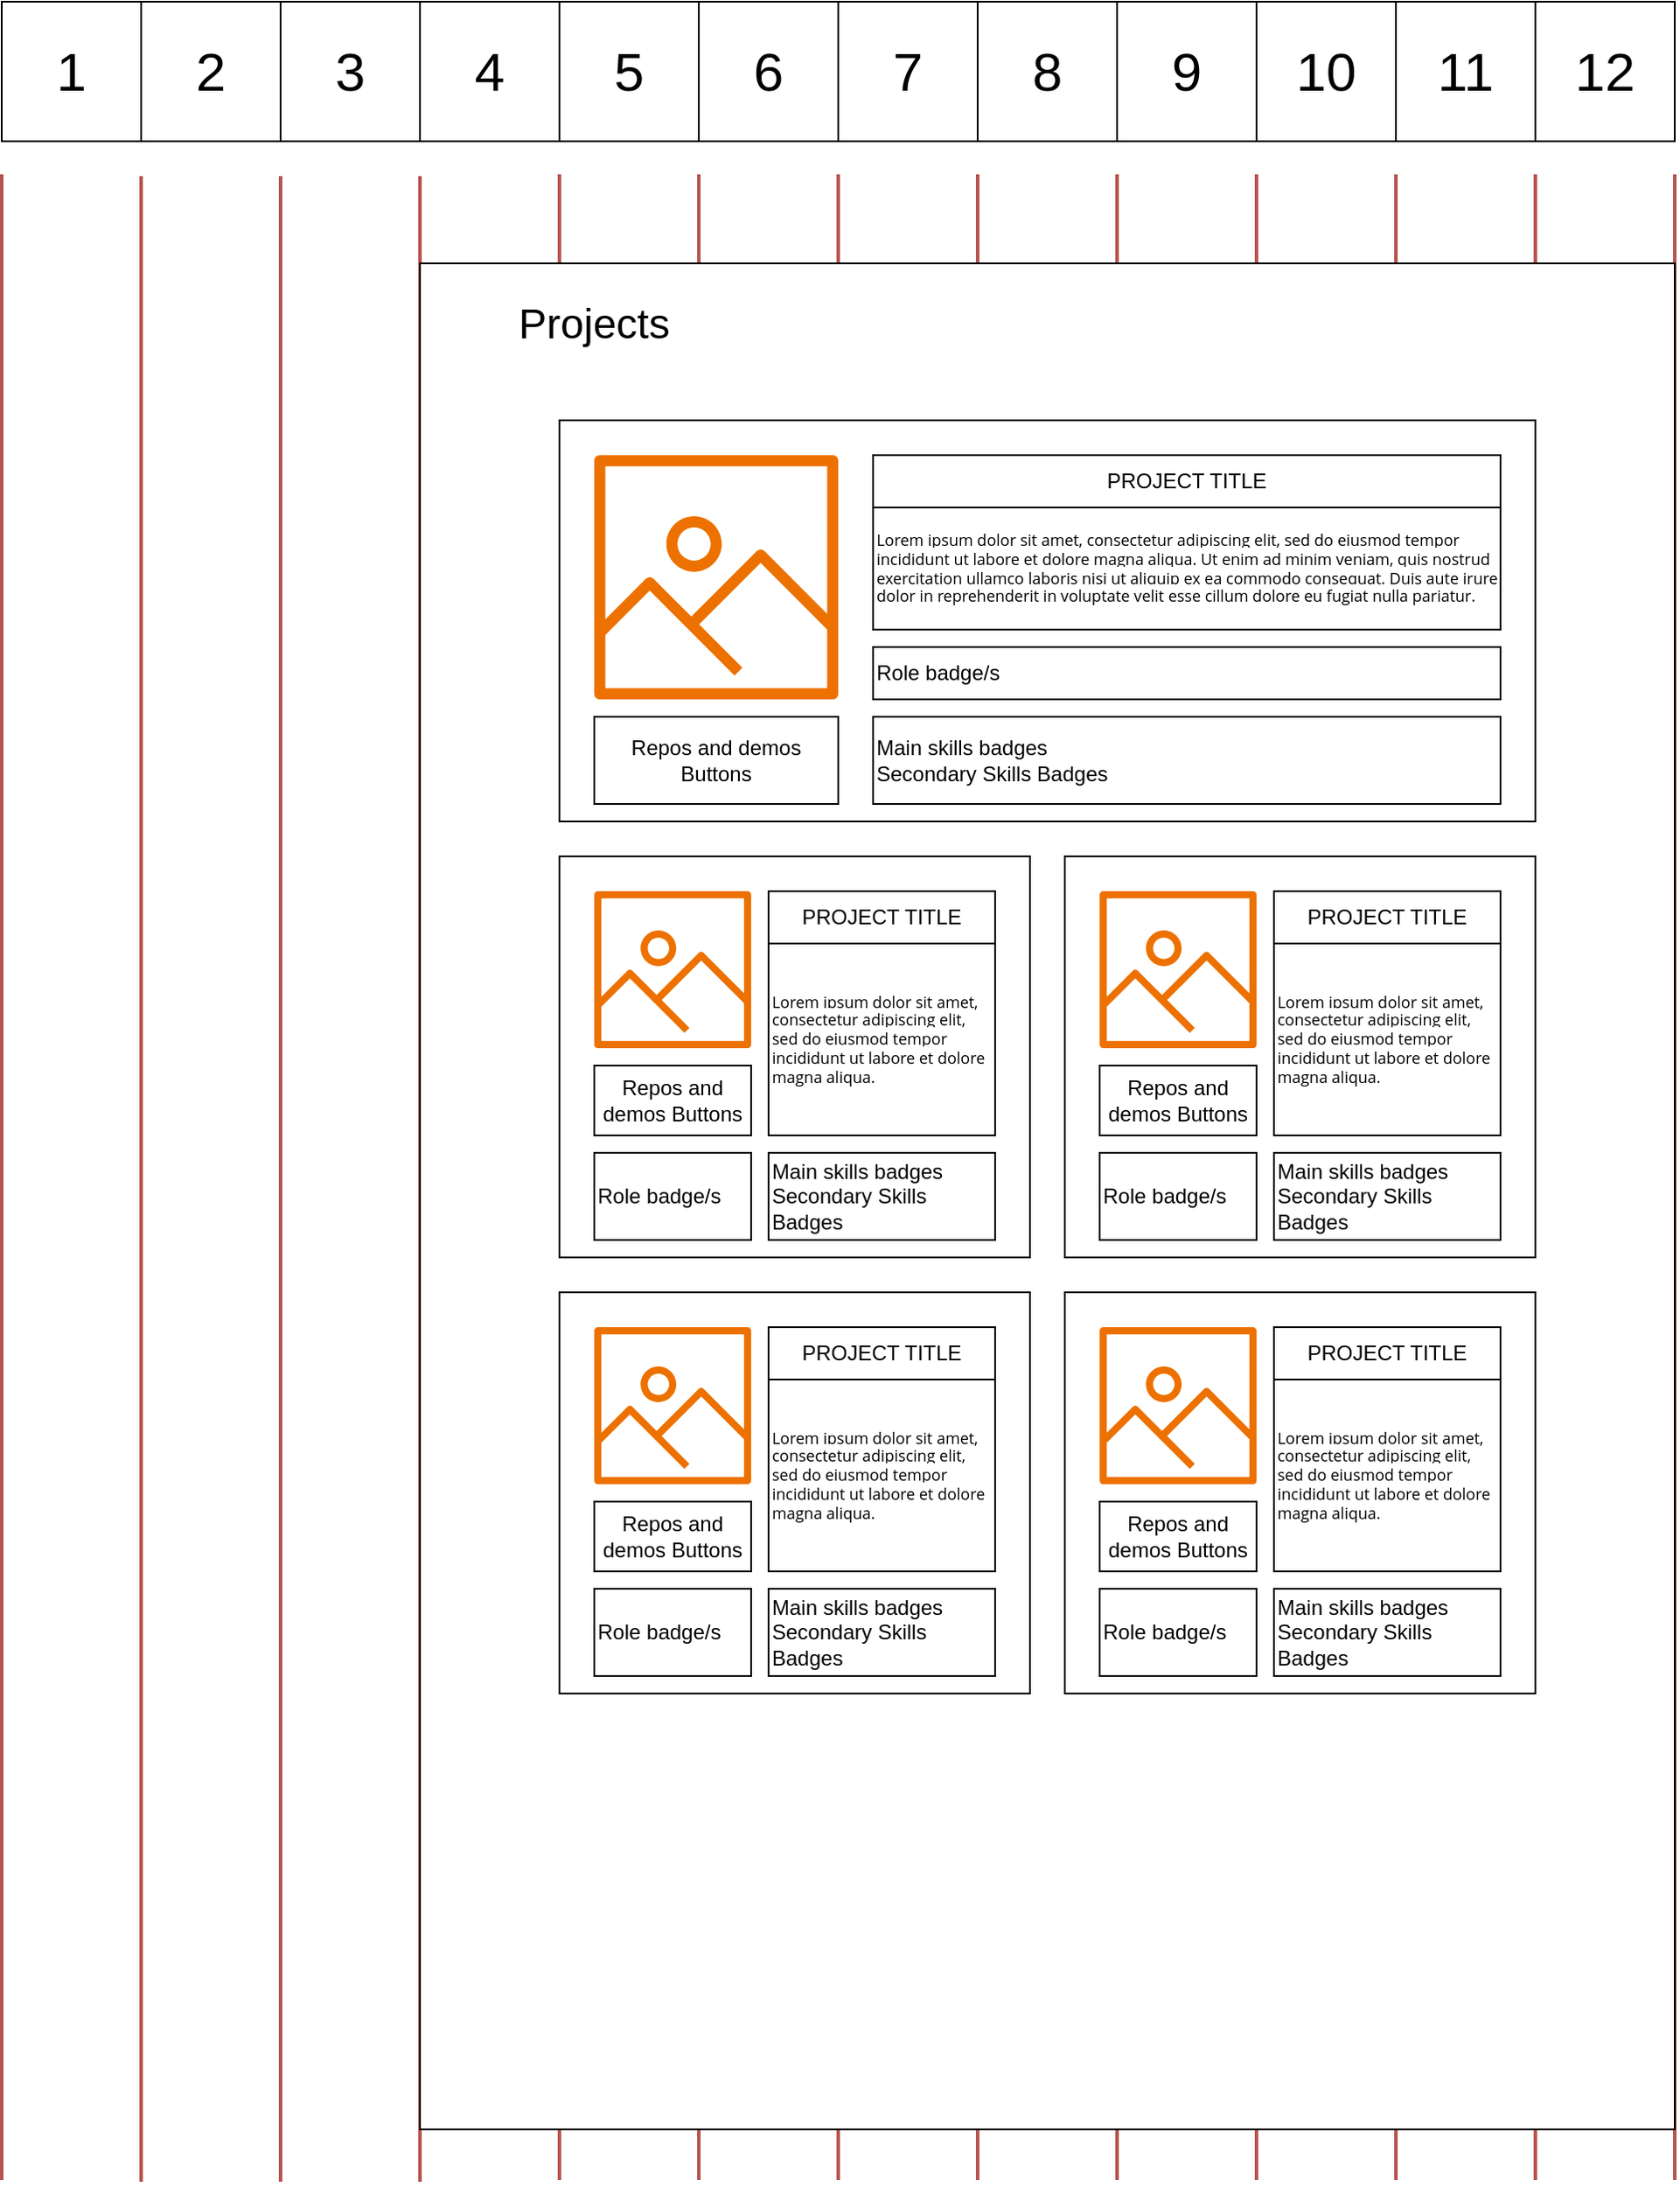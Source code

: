 <mxfile version="27.2.0">
  <diagram name="Página-1" id="ENRQjQ2MEZYB77YcNae1">
    <mxGraphModel dx="2253" dy="1912" grid="1" gridSize="10" guides="1" tooltips="1" connect="1" arrows="1" fold="1" page="1" pageScale="1" pageWidth="827" pageHeight="1169" math="0" shadow="0">
      <root>
        <mxCell id="0" />
        <mxCell id="1" parent="0" />
        <mxCell id="XIWKyDKtCgvxdbFmIk-G-2" value="" style="endArrow=none;html=1;rounded=0;fillColor=#f8cecc;strokeColor=#b85450;strokeWidth=2;" parent="1" edge="1">
          <mxGeometry width="50" height="50" relative="1" as="geometry">
            <mxPoint x="80" y="1170" as="sourcePoint" />
            <mxPoint x="80" y="20" as="targetPoint" />
          </mxGeometry>
        </mxCell>
        <mxCell id="XIWKyDKtCgvxdbFmIk-G-3" value="" style="endArrow=none;html=1;rounded=0;fillColor=#f8cecc;strokeColor=#b85450;strokeWidth=2;" parent="1" edge="1">
          <mxGeometry width="50" height="50" relative="1" as="geometry">
            <mxPoint x="160" y="1170" as="sourcePoint" />
            <mxPoint x="160" y="20" as="targetPoint" />
          </mxGeometry>
        </mxCell>
        <mxCell id="XIWKyDKtCgvxdbFmIk-G-4" value="" style="endArrow=none;html=1;rounded=0;fillColor=#f8cecc;strokeColor=#b85450;strokeWidth=2;" parent="1" edge="1">
          <mxGeometry width="50" height="50" relative="1" as="geometry">
            <mxPoint x="240" y="1170" as="sourcePoint" />
            <mxPoint x="240" y="20" as="targetPoint" />
          </mxGeometry>
        </mxCell>
        <mxCell id="XIWKyDKtCgvxdbFmIk-G-5" value="" style="endArrow=none;html=1;rounded=0;fillColor=#f8cecc;strokeColor=#b85450;strokeWidth=2;" parent="1" edge="1">
          <mxGeometry width="50" height="50" relative="1" as="geometry">
            <mxPoint x="320" y="1169" as="sourcePoint" />
            <mxPoint x="320" y="19" as="targetPoint" />
          </mxGeometry>
        </mxCell>
        <mxCell id="XIWKyDKtCgvxdbFmIk-G-6" value="" style="endArrow=none;html=1;rounded=0;fillColor=#f8cecc;strokeColor=#b85450;strokeWidth=2;" parent="1" edge="1">
          <mxGeometry width="50" height="50" relative="1" as="geometry">
            <mxPoint x="400" y="1169" as="sourcePoint" />
            <mxPoint x="400" y="19" as="targetPoint" />
          </mxGeometry>
        </mxCell>
        <mxCell id="XIWKyDKtCgvxdbFmIk-G-7" value="" style="endArrow=none;html=1;rounded=0;fillColor=#f8cecc;strokeColor=#b85450;strokeWidth=2;" parent="1" edge="1">
          <mxGeometry width="50" height="50" relative="1" as="geometry">
            <mxPoint x="480" y="1169" as="sourcePoint" />
            <mxPoint x="480" y="19" as="targetPoint" />
          </mxGeometry>
        </mxCell>
        <mxCell id="XIWKyDKtCgvxdbFmIk-G-8" value="" style="endArrow=none;html=1;rounded=0;fillColor=#f8cecc;strokeColor=#b85450;strokeWidth=2;" parent="1" edge="1">
          <mxGeometry width="50" height="50" relative="1" as="geometry">
            <mxPoint x="560" y="1169" as="sourcePoint" />
            <mxPoint x="560" y="19" as="targetPoint" />
          </mxGeometry>
        </mxCell>
        <mxCell id="XIWKyDKtCgvxdbFmIk-G-9" value="" style="endArrow=none;html=1;rounded=0;fillColor=#f8cecc;strokeColor=#b85450;strokeWidth=2;" parent="1" edge="1">
          <mxGeometry width="50" height="50" relative="1" as="geometry">
            <mxPoint x="640" y="1169" as="sourcePoint" />
            <mxPoint x="640" y="19" as="targetPoint" />
          </mxGeometry>
        </mxCell>
        <mxCell id="XIWKyDKtCgvxdbFmIk-G-10" value="" style="endArrow=none;html=1;rounded=0;fillColor=#f8cecc;strokeColor=#b85450;strokeWidth=2;" parent="1" edge="1">
          <mxGeometry width="50" height="50" relative="1" as="geometry">
            <mxPoint x="800" y="1169" as="sourcePoint" />
            <mxPoint x="800" y="19" as="targetPoint" />
          </mxGeometry>
        </mxCell>
        <mxCell id="XIWKyDKtCgvxdbFmIk-G-11" value="" style="endArrow=none;html=1;rounded=0;fillColor=#f8cecc;strokeColor=#b85450;strokeWidth=2;" parent="1" edge="1">
          <mxGeometry width="50" height="50" relative="1" as="geometry">
            <mxPoint x="720" y="1169" as="sourcePoint" />
            <mxPoint x="720" y="19" as="targetPoint" />
          </mxGeometry>
        </mxCell>
        <mxCell id="XIWKyDKtCgvxdbFmIk-G-12" value="" style="endArrow=none;html=1;rounded=0;fillColor=#f8cecc;strokeColor=#b85450;strokeWidth=2;" parent="1" edge="1">
          <mxGeometry width="50" height="50" relative="1" as="geometry">
            <mxPoint x="880" y="1169" as="sourcePoint" />
            <mxPoint x="880" y="19" as="targetPoint" />
          </mxGeometry>
        </mxCell>
        <mxCell id="XIWKyDKtCgvxdbFmIk-G-13" value="" style="endArrow=none;html=1;rounded=0;fillColor=#f8cecc;strokeColor=#b85450;strokeWidth=2;" parent="1" edge="1">
          <mxGeometry width="50" height="50" relative="1" as="geometry">
            <mxPoint x="960" y="1169" as="sourcePoint" />
            <mxPoint x="960" y="19" as="targetPoint" />
          </mxGeometry>
        </mxCell>
        <mxCell id="XIWKyDKtCgvxdbFmIk-G-14" value="" style="endArrow=none;html=1;rounded=0;fillColor=#f8cecc;strokeColor=#b85450;strokeWidth=2;" parent="1" edge="1">
          <mxGeometry width="50" height="50" relative="1" as="geometry">
            <mxPoint y="1169" as="sourcePoint" />
            <mxPoint y="19" as="targetPoint" />
          </mxGeometry>
        </mxCell>
        <mxCell id="XIWKyDKtCgvxdbFmIk-G-15" value="1" style="whiteSpace=wrap;html=1;aspect=fixed;fontSize=31;" parent="1" vertex="1">
          <mxGeometry y="-80" width="80" height="80" as="geometry" />
        </mxCell>
        <mxCell id="XIWKyDKtCgvxdbFmIk-G-16" value="2" style="whiteSpace=wrap;html=1;aspect=fixed;fontSize=31;" parent="1" vertex="1">
          <mxGeometry x="80" y="-80" width="80" height="80" as="geometry" />
        </mxCell>
        <mxCell id="XIWKyDKtCgvxdbFmIk-G-17" value="3" style="whiteSpace=wrap;html=1;aspect=fixed;fontSize=31;" parent="1" vertex="1">
          <mxGeometry x="160" y="-80" width="80" height="80" as="geometry" />
        </mxCell>
        <mxCell id="XIWKyDKtCgvxdbFmIk-G-18" value="1" style="whiteSpace=wrap;html=1;aspect=fixed;fontSize=31;" parent="1" vertex="1">
          <mxGeometry x="240" y="-80" width="80" height="80" as="geometry" />
        </mxCell>
        <mxCell id="XIWKyDKtCgvxdbFmIk-G-19" value="4" style="whiteSpace=wrap;html=1;aspect=fixed;fontSize=31;" parent="1" vertex="1">
          <mxGeometry x="240" y="-80" width="80" height="80" as="geometry" />
        </mxCell>
        <mxCell id="XIWKyDKtCgvxdbFmIk-G-20" value="1" style="whiteSpace=wrap;html=1;aspect=fixed;fontSize=31;" parent="1" vertex="1">
          <mxGeometry x="320" y="-80" width="80" height="80" as="geometry" />
        </mxCell>
        <mxCell id="XIWKyDKtCgvxdbFmIk-G-21" value="5" style="whiteSpace=wrap;html=1;aspect=fixed;fontSize=31;" parent="1" vertex="1">
          <mxGeometry x="320" y="-80" width="80" height="80" as="geometry" />
        </mxCell>
        <mxCell id="XIWKyDKtCgvxdbFmIk-G-22" value="1" style="whiteSpace=wrap;html=1;aspect=fixed;fontSize=31;" parent="1" vertex="1">
          <mxGeometry x="400" y="-80" width="80" height="80" as="geometry" />
        </mxCell>
        <mxCell id="XIWKyDKtCgvxdbFmIk-G-23" value="6" style="whiteSpace=wrap;html=1;aspect=fixed;fontSize=31;" parent="1" vertex="1">
          <mxGeometry x="400" y="-80" width="80" height="80" as="geometry" />
        </mxCell>
        <mxCell id="XIWKyDKtCgvxdbFmIk-G-24" value="1" style="whiteSpace=wrap;html=1;aspect=fixed;fontSize=31;" parent="1" vertex="1">
          <mxGeometry x="480" y="-80" width="80" height="80" as="geometry" />
        </mxCell>
        <mxCell id="XIWKyDKtCgvxdbFmIk-G-25" value="7" style="whiteSpace=wrap;html=1;aspect=fixed;fontSize=31;" parent="1" vertex="1">
          <mxGeometry x="480" y="-80" width="80" height="80" as="geometry" />
        </mxCell>
        <mxCell id="XIWKyDKtCgvxdbFmIk-G-26" value="8" style="whiteSpace=wrap;html=1;aspect=fixed;fontSize=31;" parent="1" vertex="1">
          <mxGeometry x="560" y="-80" width="80" height="80" as="geometry" />
        </mxCell>
        <mxCell id="XIWKyDKtCgvxdbFmIk-G-27" value="12" style="whiteSpace=wrap;html=1;aspect=fixed;fontSize=31;" parent="1" vertex="1">
          <mxGeometry x="880" y="-80" width="80" height="80" as="geometry" />
        </mxCell>
        <mxCell id="XIWKyDKtCgvxdbFmIk-G-28" value="9" style="whiteSpace=wrap;html=1;aspect=fixed;fontSize=31;" parent="1" vertex="1">
          <mxGeometry x="640" y="-80" width="80" height="80" as="geometry" />
        </mxCell>
        <mxCell id="XIWKyDKtCgvxdbFmIk-G-29" value="11" style="whiteSpace=wrap;html=1;aspect=fixed;fontSize=31;" parent="1" vertex="1">
          <mxGeometry x="800" y="-80" width="80" height="80" as="geometry" />
        </mxCell>
        <mxCell id="XIWKyDKtCgvxdbFmIk-G-30" value="10" style="whiteSpace=wrap;html=1;aspect=fixed;fontSize=31;" parent="1" vertex="1">
          <mxGeometry x="720" y="-80" width="80" height="80" as="geometry" />
        </mxCell>
        <mxCell id="3k1eIwczihZMJi6EnhSV-4" value="" style="rounded=0;whiteSpace=wrap;html=1;" vertex="1" parent="1">
          <mxGeometry x="240" y="70" width="720" height="1070" as="geometry" />
        </mxCell>
        <mxCell id="3k1eIwczihZMJi6EnhSV-5" value="" style="rounded=0;whiteSpace=wrap;html=1;" vertex="1" parent="1">
          <mxGeometry x="320" y="160" width="560" height="230" as="geometry" />
        </mxCell>
        <mxCell id="3k1eIwczihZMJi6EnhSV-6" value="Projects" style="text;html=1;align=center;verticalAlign=middle;whiteSpace=wrap;rounded=0;fontSize=24;" vertex="1" parent="1">
          <mxGeometry x="290" y="90" width="100" height="30" as="geometry" />
        </mxCell>
        <mxCell id="3k1eIwczihZMJi6EnhSV-7" value="" style="sketch=0;outlineConnect=0;fontColor=#232F3E;gradientColor=none;fillColor=#ED7100;strokeColor=none;dashed=0;verticalLabelPosition=bottom;verticalAlign=top;align=center;html=1;fontSize=12;fontStyle=0;aspect=fixed;pointerEvents=1;shape=mxgraph.aws4.container_registry_image;" vertex="1" parent="1">
          <mxGeometry x="340" y="180" width="140" height="140" as="geometry" />
        </mxCell>
        <mxCell id="3k1eIwczihZMJi6EnhSV-8" value="Main skills badges&lt;div&gt;Secondary Skills Badges&lt;/div&gt;" style="rounded=0;whiteSpace=wrap;html=1;align=left;" vertex="1" parent="1">
          <mxGeometry x="500" y="330" width="360" height="50" as="geometry" />
        </mxCell>
        <mxCell id="3k1eIwczihZMJi6EnhSV-9" value="PROJECT TITLE" style="rounded=0;whiteSpace=wrap;html=1;" vertex="1" parent="1">
          <mxGeometry x="500" y="180" width="360" height="30" as="geometry" />
        </mxCell>
        <mxCell id="3k1eIwczihZMJi6EnhSV-10" value="&lt;br&gt;&lt;span style=&quot;color: rgb(0, 0, 0); font-family: &amp;quot;Open Sans&amp;quot;, Arial, sans-serif; font-style: normal; font-variant-ligatures: normal; font-variant-caps: normal; font-weight: 400; letter-spacing: normal; orphans: 2; text-align: justify; text-indent: 0px; text-transform: none; widows: 2; word-spacing: 0px; -webkit-text-stroke-width: 0px; white-space: normal; background-color: rgb(255, 255, 255); text-decoration-thickness: initial; text-decoration-style: initial; text-decoration-color: initial; float: none; display: inline !important;&quot;&gt;Lorem ipsum dolor sit amet, consectetur adipiscing elit, sed do eiusmod tempor incididunt ut labore et dolore magna aliqua. Ut enim ad minim veniam, quis nostrud exercitation ullamco laboris nisi ut aliquip ex ea commodo consequat. Duis aute irure dolor in reprehenderit in voluptate velit esse cillum dolore eu fugiat nulla pariatur.&amp;nbsp;&lt;/span&gt;&lt;div&gt;&lt;br&gt;&lt;/div&gt;" style="rounded=0;whiteSpace=wrap;html=1;align=left;fontSize=9;" vertex="1" parent="1">
          <mxGeometry x="500" y="210" width="360" height="70" as="geometry" />
        </mxCell>
        <mxCell id="3k1eIwczihZMJi6EnhSV-11" value="Role badge/s" style="rounded=0;whiteSpace=wrap;html=1;align=left;" vertex="1" parent="1">
          <mxGeometry x="500" y="290" width="360" height="30" as="geometry" />
        </mxCell>
        <mxCell id="3k1eIwczihZMJi6EnhSV-12" value="Repos and demos Buttons" style="rounded=0;whiteSpace=wrap;html=1;" vertex="1" parent="1">
          <mxGeometry x="340" y="330" width="140" height="50" as="geometry" />
        </mxCell>
        <mxCell id="3k1eIwczihZMJi6EnhSV-13" value="" style="rounded=0;whiteSpace=wrap;html=1;" vertex="1" parent="1">
          <mxGeometry x="320" y="410" width="270" height="230" as="geometry" />
        </mxCell>
        <mxCell id="3k1eIwczihZMJi6EnhSV-15" value="" style="sketch=0;outlineConnect=0;fontColor=#232F3E;gradientColor=none;fillColor=#ED7100;strokeColor=none;dashed=0;verticalLabelPosition=bottom;verticalAlign=top;align=center;html=1;fontSize=12;fontStyle=0;aspect=fixed;pointerEvents=1;shape=mxgraph.aws4.container_registry_image;" vertex="1" parent="1">
          <mxGeometry x="340" y="430" width="90" height="90" as="geometry" />
        </mxCell>
        <mxCell id="3k1eIwczihZMJi6EnhSV-16" value="PROJECT TITLE" style="rounded=0;whiteSpace=wrap;html=1;" vertex="1" parent="1">
          <mxGeometry x="440" y="430" width="130" height="30" as="geometry" />
        </mxCell>
        <mxCell id="3k1eIwczihZMJi6EnhSV-17" value="&lt;br&gt;&lt;span style=&quot;color: rgb(0, 0, 0); font-family: &amp;quot;Open Sans&amp;quot;, Arial, sans-serif; font-style: normal; font-variant-ligatures: normal; font-variant-caps: normal; font-weight: 400; letter-spacing: normal; orphans: 2; text-align: justify; text-indent: 0px; text-transform: none; widows: 2; word-spacing: 0px; -webkit-text-stroke-width: 0px; white-space: normal; background-color: rgb(255, 255, 255); text-decoration-thickness: initial; text-decoration-style: initial; text-decoration-color: initial; float: none; display: inline !important;&quot;&gt;Lorem ipsum dolor sit amet, consectetur adipiscing elit, sed do eiusmod tempor incididunt ut labore et dolore magna aliqua.&amp;nbsp;&lt;/span&gt;&lt;div&gt;&lt;br&gt;&lt;/div&gt;" style="rounded=0;whiteSpace=wrap;html=1;align=left;fontSize=9;" vertex="1" parent="1">
          <mxGeometry x="440" y="460" width="130" height="110" as="geometry" />
        </mxCell>
        <mxCell id="3k1eIwczihZMJi6EnhSV-18" value="Repos and demos Buttons" style="rounded=0;whiteSpace=wrap;html=1;" vertex="1" parent="1">
          <mxGeometry x="340" y="530" width="90" height="40" as="geometry" />
        </mxCell>
        <mxCell id="3k1eIwczihZMJi6EnhSV-19" value="Role badge/s" style="rounded=0;whiteSpace=wrap;html=1;align=left;" vertex="1" parent="1">
          <mxGeometry x="340" y="580" width="90" height="50" as="geometry" />
        </mxCell>
        <mxCell id="3k1eIwczihZMJi6EnhSV-20" value="Main skills badges&lt;div&gt;Secondary Skills Badges&lt;/div&gt;" style="rounded=0;whiteSpace=wrap;html=1;align=left;" vertex="1" parent="1">
          <mxGeometry x="440" y="580" width="130" height="50" as="geometry" />
        </mxCell>
        <mxCell id="3k1eIwczihZMJi6EnhSV-21" value="" style="rounded=0;whiteSpace=wrap;html=1;" vertex="1" parent="1">
          <mxGeometry x="610" y="410" width="270" height="230" as="geometry" />
        </mxCell>
        <mxCell id="3k1eIwczihZMJi6EnhSV-22" value="" style="sketch=0;outlineConnect=0;fontColor=#232F3E;gradientColor=none;fillColor=#ED7100;strokeColor=none;dashed=0;verticalLabelPosition=bottom;verticalAlign=top;align=center;html=1;fontSize=12;fontStyle=0;aspect=fixed;pointerEvents=1;shape=mxgraph.aws4.container_registry_image;" vertex="1" parent="1">
          <mxGeometry x="630" y="430" width="90" height="90" as="geometry" />
        </mxCell>
        <mxCell id="3k1eIwczihZMJi6EnhSV-23" value="PROJECT TITLE" style="rounded=0;whiteSpace=wrap;html=1;" vertex="1" parent="1">
          <mxGeometry x="730" y="430" width="130" height="30" as="geometry" />
        </mxCell>
        <mxCell id="3k1eIwczihZMJi6EnhSV-24" value="&lt;br&gt;&lt;span style=&quot;color: rgb(0, 0, 0); font-family: &amp;quot;Open Sans&amp;quot;, Arial, sans-serif; font-style: normal; font-variant-ligatures: normal; font-variant-caps: normal; font-weight: 400; letter-spacing: normal; orphans: 2; text-align: justify; text-indent: 0px; text-transform: none; widows: 2; word-spacing: 0px; -webkit-text-stroke-width: 0px; white-space: normal; background-color: rgb(255, 255, 255); text-decoration-thickness: initial; text-decoration-style: initial; text-decoration-color: initial; float: none; display: inline !important;&quot;&gt;Lorem ipsum dolor sit amet, consectetur adipiscing elit, sed do eiusmod tempor incididunt ut labore et dolore magna aliqua.&amp;nbsp;&lt;/span&gt;&lt;div&gt;&lt;br&gt;&lt;/div&gt;" style="rounded=0;whiteSpace=wrap;html=1;align=left;fontSize=9;" vertex="1" parent="1">
          <mxGeometry x="730" y="460" width="130" height="110" as="geometry" />
        </mxCell>
        <mxCell id="3k1eIwczihZMJi6EnhSV-25" value="Repos and demos Buttons" style="rounded=0;whiteSpace=wrap;html=1;" vertex="1" parent="1">
          <mxGeometry x="630" y="530" width="90" height="40" as="geometry" />
        </mxCell>
        <mxCell id="3k1eIwczihZMJi6EnhSV-26" value="Role badge/s" style="rounded=0;whiteSpace=wrap;html=1;align=left;" vertex="1" parent="1">
          <mxGeometry x="630" y="580" width="90" height="50" as="geometry" />
        </mxCell>
        <mxCell id="3k1eIwczihZMJi6EnhSV-27" value="Main skills badges&lt;div&gt;Secondary Skills Badges&lt;/div&gt;" style="rounded=0;whiteSpace=wrap;html=1;align=left;" vertex="1" parent="1">
          <mxGeometry x="730" y="580" width="130" height="50" as="geometry" />
        </mxCell>
        <mxCell id="3k1eIwczihZMJi6EnhSV-28" value="" style="rounded=0;whiteSpace=wrap;html=1;" vertex="1" parent="1">
          <mxGeometry x="320" y="660" width="270" height="230" as="geometry" />
        </mxCell>
        <mxCell id="3k1eIwczihZMJi6EnhSV-29" value="" style="sketch=0;outlineConnect=0;fontColor=#232F3E;gradientColor=none;fillColor=#ED7100;strokeColor=none;dashed=0;verticalLabelPosition=bottom;verticalAlign=top;align=center;html=1;fontSize=12;fontStyle=0;aspect=fixed;pointerEvents=1;shape=mxgraph.aws4.container_registry_image;" vertex="1" parent="1">
          <mxGeometry x="340" y="680" width="90" height="90" as="geometry" />
        </mxCell>
        <mxCell id="3k1eIwczihZMJi6EnhSV-30" value="PROJECT TITLE" style="rounded=0;whiteSpace=wrap;html=1;" vertex="1" parent="1">
          <mxGeometry x="440" y="680" width="130" height="30" as="geometry" />
        </mxCell>
        <mxCell id="3k1eIwczihZMJi6EnhSV-31" value="&lt;br&gt;&lt;span style=&quot;color: rgb(0, 0, 0); font-family: &amp;quot;Open Sans&amp;quot;, Arial, sans-serif; font-style: normal; font-variant-ligatures: normal; font-variant-caps: normal; font-weight: 400; letter-spacing: normal; orphans: 2; text-align: justify; text-indent: 0px; text-transform: none; widows: 2; word-spacing: 0px; -webkit-text-stroke-width: 0px; white-space: normal; background-color: rgb(255, 255, 255); text-decoration-thickness: initial; text-decoration-style: initial; text-decoration-color: initial; float: none; display: inline !important;&quot;&gt;Lorem ipsum dolor sit amet, consectetur adipiscing elit, sed do eiusmod tempor incididunt ut labore et dolore magna aliqua.&amp;nbsp;&lt;/span&gt;&lt;div&gt;&lt;br&gt;&lt;/div&gt;" style="rounded=0;whiteSpace=wrap;html=1;align=left;fontSize=9;" vertex="1" parent="1">
          <mxGeometry x="440" y="710" width="130" height="110" as="geometry" />
        </mxCell>
        <mxCell id="3k1eIwczihZMJi6EnhSV-32" value="Repos and demos Buttons" style="rounded=0;whiteSpace=wrap;html=1;" vertex="1" parent="1">
          <mxGeometry x="340" y="780" width="90" height="40" as="geometry" />
        </mxCell>
        <mxCell id="3k1eIwczihZMJi6EnhSV-33" value="Role badge/s" style="rounded=0;whiteSpace=wrap;html=1;align=left;" vertex="1" parent="1">
          <mxGeometry x="340" y="830" width="90" height="50" as="geometry" />
        </mxCell>
        <mxCell id="3k1eIwczihZMJi6EnhSV-34" value="Main skills badges&lt;div&gt;Secondary Skills Badges&lt;/div&gt;" style="rounded=0;whiteSpace=wrap;html=1;align=left;" vertex="1" parent="1">
          <mxGeometry x="440" y="830" width="130" height="50" as="geometry" />
        </mxCell>
        <mxCell id="3k1eIwczihZMJi6EnhSV-35" value="" style="rounded=0;whiteSpace=wrap;html=1;" vertex="1" parent="1">
          <mxGeometry x="610" y="660" width="270" height="230" as="geometry" />
        </mxCell>
        <mxCell id="3k1eIwczihZMJi6EnhSV-36" value="" style="sketch=0;outlineConnect=0;fontColor=#232F3E;gradientColor=none;fillColor=#ED7100;strokeColor=none;dashed=0;verticalLabelPosition=bottom;verticalAlign=top;align=center;html=1;fontSize=12;fontStyle=0;aspect=fixed;pointerEvents=1;shape=mxgraph.aws4.container_registry_image;" vertex="1" parent="1">
          <mxGeometry x="630" y="680" width="90" height="90" as="geometry" />
        </mxCell>
        <mxCell id="3k1eIwczihZMJi6EnhSV-37" value="PROJECT TITLE" style="rounded=0;whiteSpace=wrap;html=1;" vertex="1" parent="1">
          <mxGeometry x="730" y="680" width="130" height="30" as="geometry" />
        </mxCell>
        <mxCell id="3k1eIwczihZMJi6EnhSV-38" value="&lt;br&gt;&lt;span style=&quot;color: rgb(0, 0, 0); font-family: &amp;quot;Open Sans&amp;quot;, Arial, sans-serif; font-style: normal; font-variant-ligatures: normal; font-variant-caps: normal; font-weight: 400; letter-spacing: normal; orphans: 2; text-align: justify; text-indent: 0px; text-transform: none; widows: 2; word-spacing: 0px; -webkit-text-stroke-width: 0px; white-space: normal; background-color: rgb(255, 255, 255); text-decoration-thickness: initial; text-decoration-style: initial; text-decoration-color: initial; float: none; display: inline !important;&quot;&gt;Lorem ipsum dolor sit amet, consectetur adipiscing elit, sed do eiusmod tempor incididunt ut labore et dolore magna aliqua.&amp;nbsp;&lt;/span&gt;&lt;div&gt;&lt;br&gt;&lt;/div&gt;" style="rounded=0;whiteSpace=wrap;html=1;align=left;fontSize=9;" vertex="1" parent="1">
          <mxGeometry x="730" y="710" width="130" height="110" as="geometry" />
        </mxCell>
        <mxCell id="3k1eIwczihZMJi6EnhSV-39" value="Repos and demos Buttons" style="rounded=0;whiteSpace=wrap;html=1;" vertex="1" parent="1">
          <mxGeometry x="630" y="780" width="90" height="40" as="geometry" />
        </mxCell>
        <mxCell id="3k1eIwczihZMJi6EnhSV-40" value="Role badge/s" style="rounded=0;whiteSpace=wrap;html=1;align=left;" vertex="1" parent="1">
          <mxGeometry x="630" y="830" width="90" height="50" as="geometry" />
        </mxCell>
        <mxCell id="3k1eIwczihZMJi6EnhSV-41" value="Main skills badges&lt;div&gt;Secondary Skills Badges&lt;/div&gt;" style="rounded=0;whiteSpace=wrap;html=1;align=left;" vertex="1" parent="1">
          <mxGeometry x="730" y="830" width="130" height="50" as="geometry" />
        </mxCell>
      </root>
    </mxGraphModel>
  </diagram>
</mxfile>
